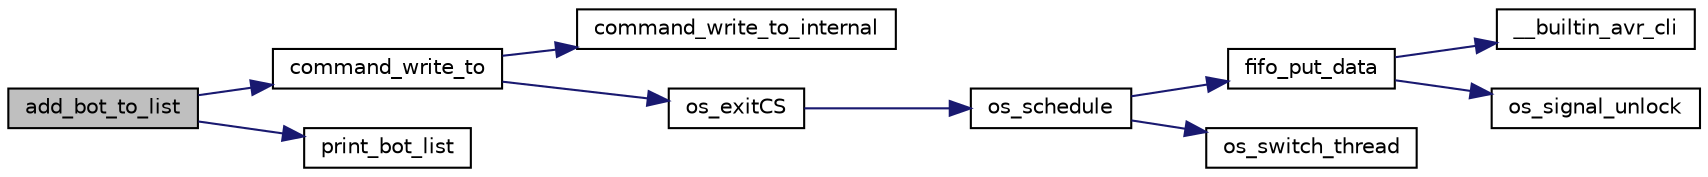 digraph G
{
  edge [fontname="Helvetica",fontsize="10",labelfontname="Helvetica",labelfontsize="10"];
  node [fontname="Helvetica",fontsize="10",shape=record];
  rankdir="LR";
  Node1 [label="add_bot_to_list",height=0.2,width=0.4,color="black", fillcolor="grey75", style="filled" fontcolor="black"];
  Node1 -> Node2 [color="midnightblue",fontsize="10",style="solid",fontname="Helvetica"];
  Node2 [label="command_write_to",height=0.2,width=0.4,color="black", fillcolor="white", style="filled",URL="$command_8c.html#a895fa93386026b4934625541b4faf2a0"];
  Node2 -> Node3 [color="midnightblue",fontsize="10",style="solid",fontname="Helvetica"];
  Node3 [label="command_write_to_internal",height=0.2,width=0.4,color="black", fillcolor="white", style="filled",URL="$command_8c.html#a428cf92e37fc9bbc0ffc48912c3022ac"];
  Node2 -> Node4 [color="midnightblue",fontsize="10",style="solid",fontname="Helvetica"];
  Node4 [label="os_exitCS",height=0.2,width=0.4,color="black", fillcolor="white", style="filled",URL="$os__thread_8h.html#a146cd9b383b02d8e5424e2de5bfdf7e1"];
  Node4 -> Node5 [color="midnightblue",fontsize="10",style="solid",fontname="Helvetica"];
  Node5 [label="os_schedule",height=0.2,width=0.4,color="black", fillcolor="white", style="filled",URL="$os__scheduler_8h.html#aaf0ea29568109bcdfb1d527f223accad"];
  Node5 -> Node6 [color="midnightblue",fontsize="10",style="solid",fontname="Helvetica"];
  Node6 [label="fifo_put_data",height=0.2,width=0.4,color="black", fillcolor="white", style="filled",URL="$fifo_8c.html#a7b3f9ad457273c9717bff49113c84250"];
  Node6 -> Node7 [color="midnightblue",fontsize="10",style="solid",fontname="Helvetica"];
  Node7 [label="__builtin_avr_cli",height=0.2,width=0.4,color="black", fillcolor="white", style="filled",URL="$builtins_8h.html#a41590bd57be6a89c1b9bcafe523207f2",tooltip="Disables all interrupts by clearing the global interrupt mask."];
  Node6 -> Node8 [color="midnightblue",fontsize="10",style="solid",fontname="Helvetica"];
  Node8 [label="os_signal_unlock",height=0.2,width=0.4,color="black", fillcolor="white", style="filled",URL="$os__thread__pc_8c.html#aa0b166109be9754de9b8b863b8d197c7"];
  Node5 -> Node9 [color="midnightblue",fontsize="10",style="solid",fontname="Helvetica"];
  Node9 [label="os_switch_thread",height=0.2,width=0.4,color="black", fillcolor="white", style="filled",URL="$os__thread_8h.html#afa82438e9832609bc5ffbddad166e1b7"];
  Node1 -> Node10 [color="midnightblue",fontsize="10",style="solid",fontname="Helvetica"];
  Node10 [label="print_bot_list",height=0.2,width=0.4,color="black", fillcolor="white", style="filled",URL="$bot-2-bot_8c.html#af88a29966e453489af465240ac2e7a26"];
}
